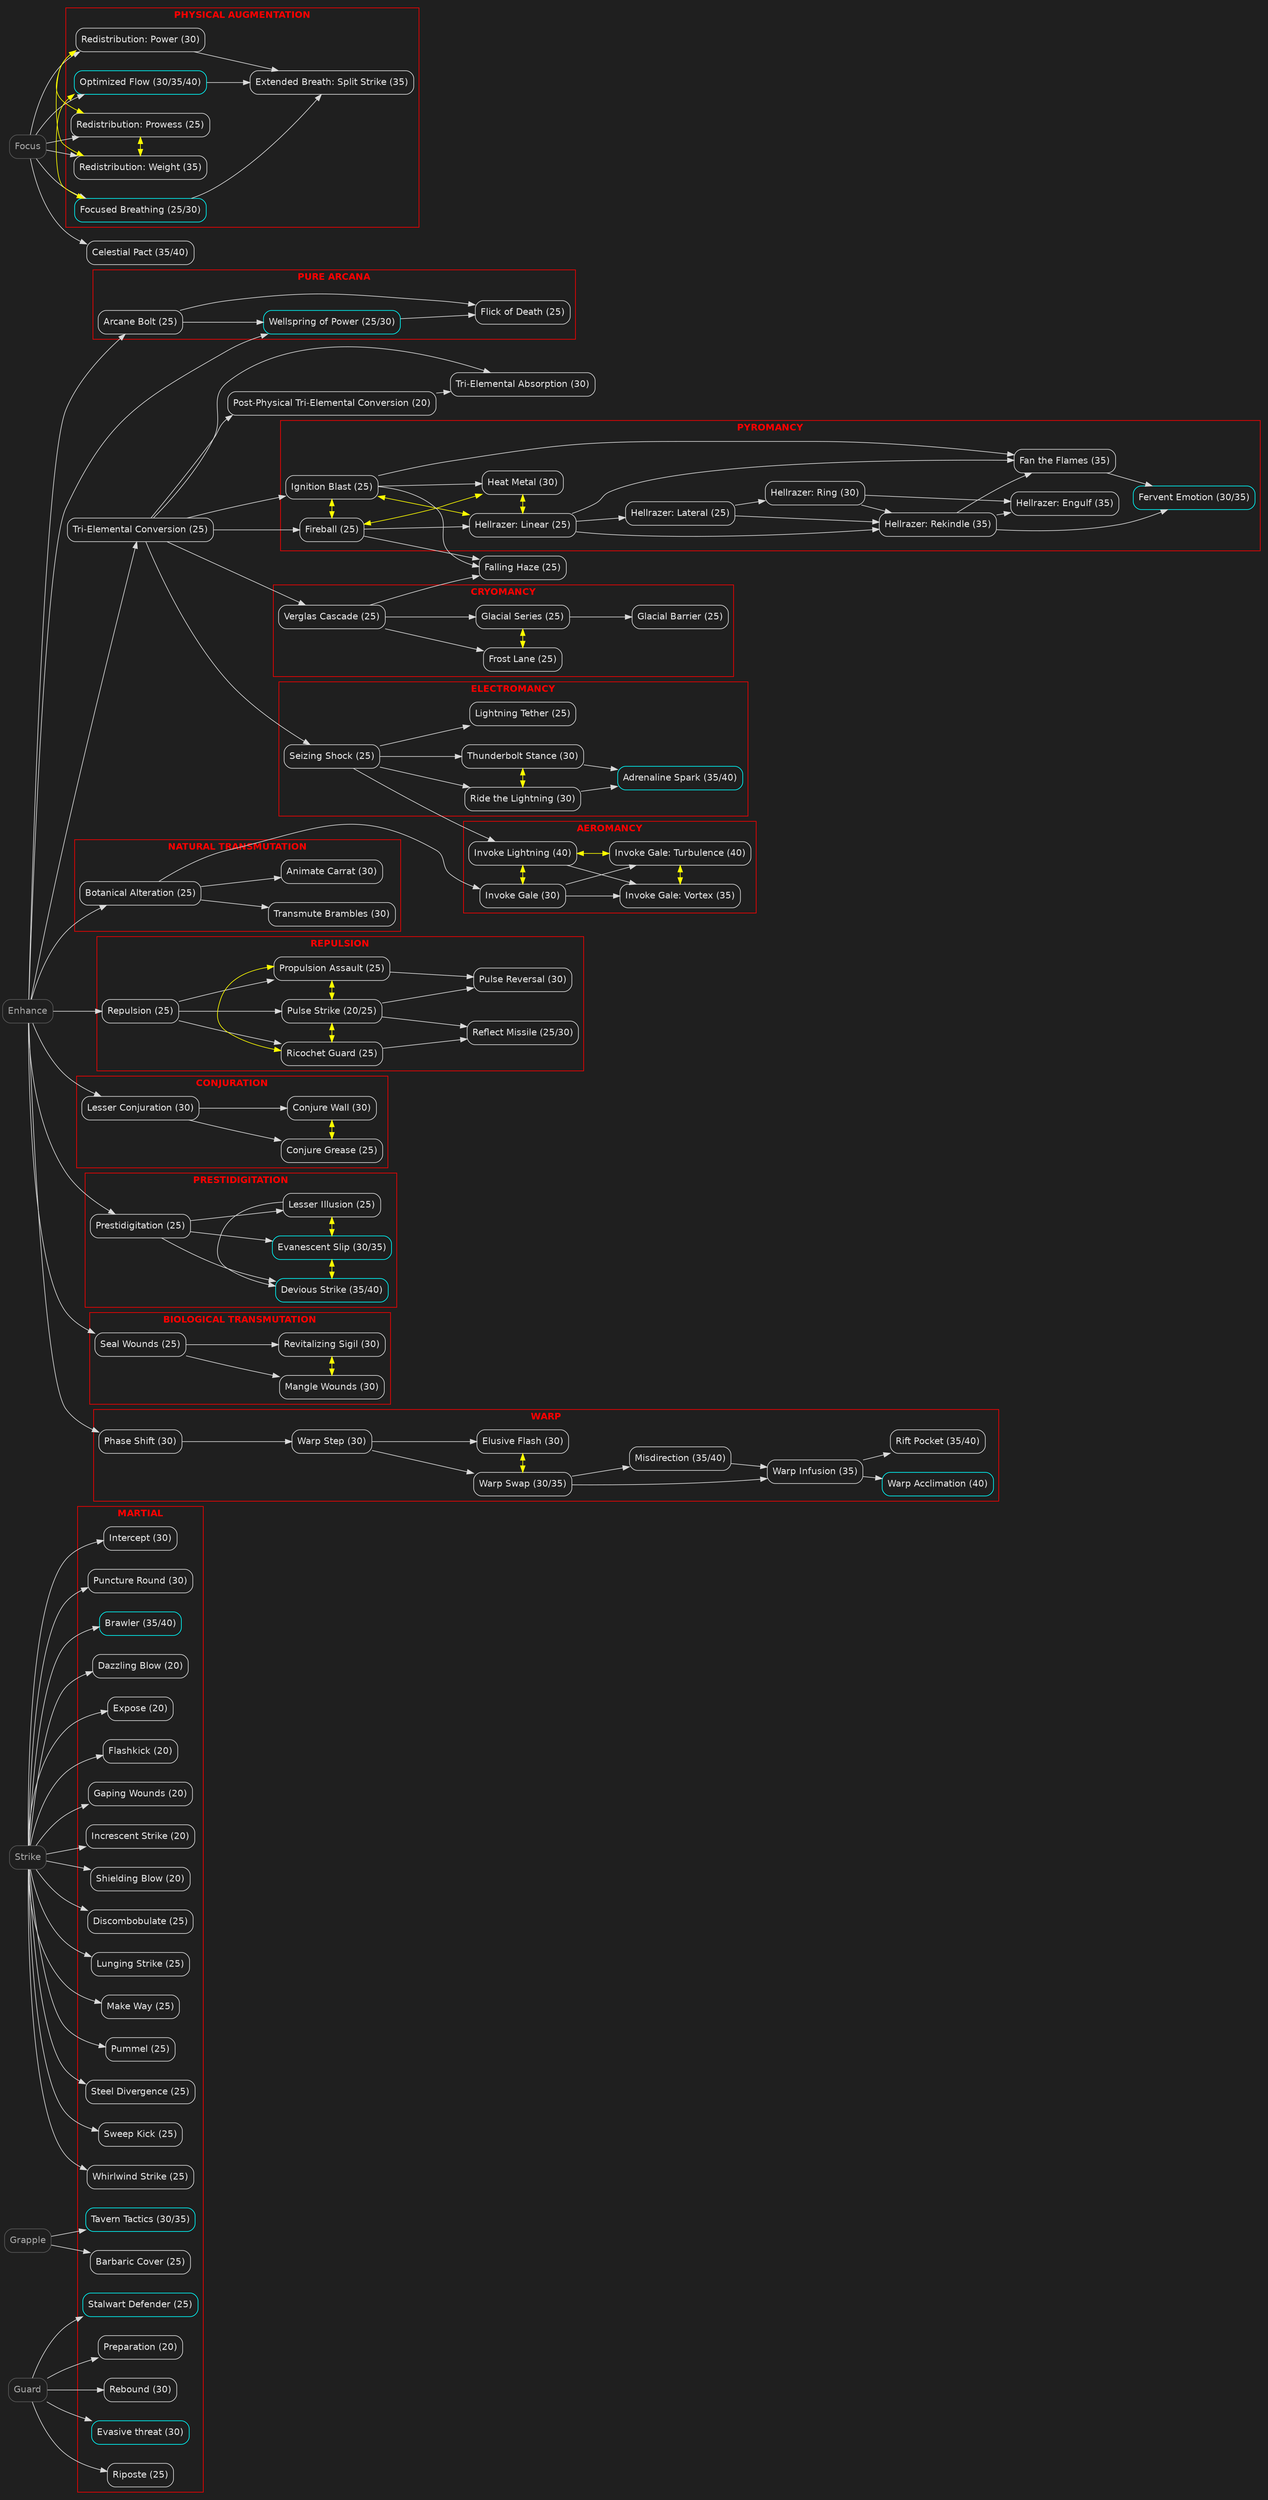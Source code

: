digraph narpg {
    graph [
        layout = dot // the "dot" layout engine is the correct choice for directed graphs
        rankdir = LR // TB top-to-bottom
        nodesep = 0.4 // padding between nodes in the same rank
        ranksep = 0.3 // padding between nodes between rank
        bgcolor = gray12 // graph background color
        #style = invis // don't render cluster borders
        pencolor = red // cluster border color
        fontcolor = red // cluster font color
        fontname = "Helvetica-bold" // font used for text
    ]
    edge [
        color = gray85
        fontcolor = gray90
        fontname = "Helvetica"
    ]
    node [
        color = gray85
        fontcolor = gray90
        // rounded rectangles look pretty good for nodes
        shape = box
        style = rounded
        fontname = "Helvetica"
    ]

    // default techniques
    subgraph default_techniques {
        graph [
            rank = source
        ]
        node [
            color = gray35
            fontcolor = gray65
        ]
        strike [label = "Strike"]
        grapple [label = "Grapple"]
        guard [label = "Guard"]
        enhance [label = "Enhance"]
        focus [label = "Focus"]
    }

    // martial techniques
    subgraph cluster_martial {
        graph [
            label = "MARTIAL"
        ]
        dazzling_blow [label = "Dazzling Blow (20)"]
        expose [label = "Expose (20)"]
        flashkick [label = "Flashkick (20)"]
        gaping_wounds [label = "Gaping Wounds (20)"]
        increscent_strike [label = "Increscent Strike (20)"]
        preparation [label = "Preparation (20)"]
        shielding_blow [label = "Shielding Blow (20)"]
        barbaric_cover [label = "Barbaric Cover (25)"]
        discombobulate [label = "Discombobulate (25)"]
        lunging_strike [label = "Lunging Strike (25)"]
        make_way [label = "Make Way (25)"]
        pummel [label = "Pummel (25)"]
        riposte [label = "Riposte (25)"]
        stalwart_defender [label = "Stalwart Defender (25)", color = cyan]
        steel_divergence [label = "Steel Divergence (25)"]
        sweep_kick [label = "Sweep Kick (25)"]
        whirlwind_strike [label = "Whirlwind Strike (25)"]
        evasive_threat [label = "Evasive threat (30)", color = cyan]
        intercept [label = "Intercept (30)"]
        rebound [label = "Rebound (30)"]
        puncture_round [label = "Puncture Round (30)"]
        tavern_tactics [label = "Tavern Tactics (30/35)", color = cyan]
        brawler [label = "Brawler (35/40)", color = cyan]
    }

    // pure arcana techniques
    subgraph cluster_arcane {
        graph [
            label = "PURE ARCANA"
        ]
        arcane_bolt [label = "Arcane Bolt (25)"]
        wellspring_of_power [label = "Wellspring of Power (25/30)", color = cyan]
        flick_of_death [label = "Flick of Death (25)"]
    }

    // physical augmentation techniques
    subgraph cluster_physical {
        graph [
            label = "PHYSICAL AUGMENTATION"
        ]
        subgraph physical_1 {
            graph [
                rank = same
            ]
            redistribution_prowess [label = "Redistribution: Prowess (25)"]
            redistribution_power [label = "Redistribution: Power (30)"]
            redistribution_weight [label = "Redistribution: Weight (35)"]
        }
        subgraph physical_2 {
            graph [
                rank = same
            ]
            focused_breathing [label = "Focused Breathing (25/30)", color = cyan]
            optimized_flow [label = "Optimized Flow (30/35/40)", color = cyan]
        }
        extended_breath_split_strike [label = "Extended Breath: Split Strike (35)"]
    }

    // tri-elemental techniques
    tri_elemental_conversion [label = "Tri-Elemental Conversion (25)"]
    pptec [label = "Post-Physical Tri-Elemental Conversion (20)"]
    tri_elemental_absorption [label = "Tri-Elemental Absorption (30)"]
    subgraph cluster_fire { // this prevents this cluster from getting skewed by nearby nodes
        graph [
            label = "PYROMANCY"
        ]
        subgraph fire_1 {
            graph [
                rank = same
            ]
            fireball [label = "Fireball (25)"]
            ignition_blast [label = "Ignition Blast (25)"]
        }
        subgraph fire_2 {
            graph [
                rank = same
            ]
            hellrazer_linear [label = "Hellrazer: Linear (25)"]
            heat_metal [label = "Heat Metal (30)"]
        }
        hellrazer_lateral [label = "Hellrazer: Lateral (25)"]
        hellrazer_ring [label = "Hellrazer: Ring (30)"]
        hellrazer_rekindle [label = "Hellrazer: Rekindle (35)"]
        hellrazer_engulf [label = "Hellrazer: Engulf (35)"]
        fan_the_flames [label = "Fan the Flames (35)"]
        fervent_emotions [label = "Fervent Emotion (30/35)", color = cyan]
    }
    subgraph cluster_electric {
        graph [
            label = "ELECTROMANCY"
        ]
        seizing_shock [label = "Seizing Shock (25)"]
        subgraph electric_1 {
            lightning_tether [label = "Lightning Tether (25)"]
            graph [
                rank = same
            ]
            ride_the_lightning [label = "Ride the Lightning (30)"]
            thunderbolt_stance [label = "Thunderbolt Stance (30)"]
        }
        adrenaline_spark [label = "Adrenaline Spark (35/40)", color = cyan]
    }
    subgraph cluster_ice {
        graph [
            label = "CRYOMANCY"
        ]
        verglas_cascade [label = "Verglas Cascade (25)"]
        subgraph ice_1 {
            graph [
                rank = same
            ]
            frost_lane [label = "Frost Lane (25)"]
            glacial_series [label = "Glacial Series (25)"]
        }
        glacial_barrier [label = "Glacial Barrier (25)"]
    }
    falling_haze [label = "Falling Haze (25)"]

    // repulsion techniques
    subgraph cluster_repulsion {
        graph [
            label = "REPULSION"
        ]
        repulsion [label = "Repulsion (25)"]
        subgraph repulsion_1 {
            graph [
                rank = same
            ]
            ricochet_guard [label = "Ricochet Guard (25)"]
            pulse_strike [label = "Pulse Strike (20/25)"]
            propulsion_assault [label = "Propulsion Assault (25)"]
        }
        pulse_reversal [label = "Pulse Reversal (30)"]
        reflect_missile [label = "Reflect Missile (25/30)"]
    }

    // conjuration techniques
    subgraph cluster_conjuration {
        graph [
            label = "CONJURATION"
        ]
        lesser_conjuration [label = "Lesser Conjuration (30)"]
        subgraph conjuration_1 {
            graph [
                rank = same
            ]
            conjure_grease [label = "Conjure Grease (25)"]
            conjure_wall [label = "Conjure Wall (30)"]
        }
    }

    // prestidigitation techniques
    subgraph cluster_illusion {
        graph [
            label = "PRESTIDIGITATION"
        ]
        prestidigitation [label = "Prestidigitation (25)"]
        subgraph illusion_1 {
            graph [
                rank = same
            ]
            lesser_illusion [label = "Lesser Illusion (25)"]
            evanescent_slip [label ="Evanescent Slip (30/35)", color = cyan]
            devious_strike [label = "Devious Strike (35/40)", color = cyan]
        }
    }

    // biological transmutation techniques
    subgraph cluster_bio {
        graph [
            label = "BIOLOGICAL TRANSMUTATION"
        ]
        seal_wounds [label = "Seal Wounds (25)"]
        subgraph bio_1 {
            graph [
                rank = same
            ]
            revitalizing_sigil [label = "Revitalizing Sigil (30)"]
            mangle_wounds [label = "Mangle Wounds (30)"]
        }
    }

    // natural transumation techniques
    subgraph cluster_nature {
        graph [
            label = "NATURAL TRANSMUTATION"
        ]
        
        botanical_alteration [label = "Botanical Alteration (25)"]
        transmute_brambles [label = "Transmute Brambles (30)"]
        animate_carrat [label = "Animate Carrat (30)"]
    }

    // aeromancy techniques
    subgraph cluster_air {
        graph [
            label = "AEROMANCY"
        ]
        subgraph air_1 {
            graph [
                rank = same
            ]
            invoke_gale [label = "Invoke Gale (30)"]
            invoke_lightning [label = "Invoke Lightning (40)"]
        }
        subgraph air_2 {
            graph [
                rank = same
            ]
            invoke_gale_vortex [label = "Invoke Gale: Vortex (35)"]
            invoke_gale_turbulence [label = "Invoke Gale: Turbulence (40)"]
        }
    }

    // warp techniques
    subgraph cluster_warp {
        graph [
            label = "WARP"
        ]
        warp_step [label = "Warp Step (30)"]
        phase_shift [label = "Phase Shift (30)"]
        subgraph warp_1 {
            graph [
                rank = same
            ]
            elusive_flash [label = "Elusive Flash (30)"]
            warp_swap [label = "Warp Swap (30/35)"]
        }
        warp_infusion [label = "Warp Infusion (35)"]
        misdirection [label = "Misdirection (35/40)"]
        warp_acclimation [label = "Warp Acclimation (40)", color = cyan]
        rift_pocket [label = "Rift Pocket (35/40)"]
    }

    // pact techniques
    celestial_pact [label = "Celestial Pact (35/40)"]

    // fake techniques that aren't real, just your imagination
    // subgraph cluster_fakenews {
    //     graph [
    //         label = "FAKE NEWS"
    //     ]
    //     blade_extension [label = "Blade Extension"]
    //     echo_rip [label = "Echo Rip"]
    //     vortex_crash [label = "Vortex Crash"]
    //     telepathy [label = "Telepathy"]
    //     lesser_telekinesis [label = "Lesser Telekinesis"]
    //     psionic_shove [label = "Psionic Shove"]
    //     gravity_well [label = "Gravity Well"]
    //     rend_mind [label = "Rend Mind"]
    //     animate_brambelion [label = "Animate Brambelion"]
    //     counterblow [label = "Counterblow (25)"]
    // }

    // edges
    strike -> flashkick
    strike -> dazzling_blow
    strike -> expose
    strike -> gaping_wounds
    strike -> increscent_strike
    guard -> preparation
    strike -> shielding_blow
    grapple -> barbaric_cover
    strike -> discombobulate
    strike -> lunging_strike
    strike -> make_way
    strike -> pummel
    guard -> riposte
    guard -> stalwart_defender
    strike -> steel_divergence
    strike -> sweep_kick
    strike -> whirlwind_strike
    strike -> intercept
    guard -> rebound
    strike -> puncture_round
    guard -> evasive_threat
    grapple -> tavern_tactics
    strike -> brawler
    enhance -> arcane_bolt
    {enhance, arcane_bolt} -> wellspring_of_power
    {arcane_bolt, wellspring_of_power} -> flick_of_death
    focus -> {focused_breathing, optimized_flow}
    focused_breathing -> optimized_flow [dir = both, color = yellow]
    focus -> {redistribution_prowess, redistribution_power, redistribution_weight}
    redistribution_prowess -> redistribution_power -> redistribution_weight -> redistribution_prowess [dir = both, color = yellow]
    {redistribution_power, focused_breathing, optimized_flow} -> extended_breath_split_strike
    enhance -> tri_elemental_conversion
    tri_elemental_conversion -> pptec
    {tri_elemental_conversion, pptec} -> tri_elemental_absorption
    tri_elemental_conversion -> {fireball, ignition_blast}
    fireball -> hellrazer_linear
    fireball -> ignition_blast [dir = both, color = yellow]
    fireball -> heat_metal [dir = both, color = yellow]
    ignition_blast -> hellrazer_linear [dir = both, color = yellow]
    heat_metal -> hellrazer_linear [dir = both, color = yellow]
    hellrazer_linear -> hellrazer_lateral -> hellrazer_ring
    {hellrazer_linear, hellrazer_lateral, hellrazer_ring} -> hellrazer_rekindle
    {ignition_blast, hellrazer_linear, hellrazer_rekindle} -> fan_the_flames
    {fan_the_flames, hellrazer_rekindle} -> fervent_emotions
    {hellrazer_rekindle, hellrazer_ring} -> hellrazer_engulf
    ignition_blast -> heat_metal
    tri_elemental_conversion -> seizing_shock
    seizing_shock -> {lightning_tether, ride_the_lightning, thunderbolt_stance}
     ride_the_lightning -> thunderbolt_stance [dir = both, color = yellow]
    {thunderbolt_stance, ride_the_lightning} -> adrenaline_spark
    tri_elemental_conversion -> verglas_cascade
    verglas_cascade -> {frost_lane, glacial_series}
    frost_lane -> glacial_series [dir = both, color = yellow]
    glacial_series -> glacial_barrier
    {verglas_cascade, fireball, ignition_blast} -> falling_haze
    enhance -> repulsion
    repulsion -> {ricochet_guard, pulse_strike, propulsion_assault}
    ricochet_guard -> {pulse_strike, propulsion_assault} [dir = both, color = yellow]
    pulse_strike -> propulsion_assault [dir = both, color = yellow]
    {propulsion_assault, pulse_strike} -> pulse_reversal
    {ricochet_guard, pulse_strike} -> reflect_missile
    enhance -> lesser_conjuration
    lesser_conjuration -> {conjure_grease, conjure_wall}
    conjure_grease -> conjure_wall [dir = both, color = yellow]
    enhance -> prestidigitation
    prestidigitation -> {lesser_illusion, evanescent_slip, devious_strike}
    lesser_illusion -> evanescent_slip [dir = both, color = yellow]
    devious_strike -> evanescent_slip [dir = both, color = yellow]
    lesser_illusion -> devious_strike
    enhance -> seal_wounds -> {revitalizing_sigil, mangle_wounds}
    mangle_wounds -> revitalizing_sigil [dir = both, color = yellow]
    enhance -> botanical_alteration
    botanical_alteration -> transmute_brambles
    botanical_alteration -> animate_carrat
    enhance -> phase_shift -> warp_step -> {elusive_flash, warp_swap}
    warp_swap -> elusive_flash [dir = both, color = yellow]
    {warp_swap, misdirection} -> warp_infusion
    warp_swap -> misdirection
    warp_infusion -> warp_acclimation
    warp_infusion -> rift_pocket
    focus -> celestial_pact
    {botanical_alteration} -> invoke_gale
    {invoke_gale, invoke_lightning} -> invoke_gale_vortex
    invoke_gale -> invoke_gale_turbulence
    seizing_shock -> invoke_lightning
    invoke_gale_vortex -> invoke_gale_turbulence [dir = both, color = yellow]
    invoke_gale -> invoke_lightning [dir = both, color = yellow]
    invoke_gale_turbulence -> invoke_lightning [dir = both, color = yellow]
}
